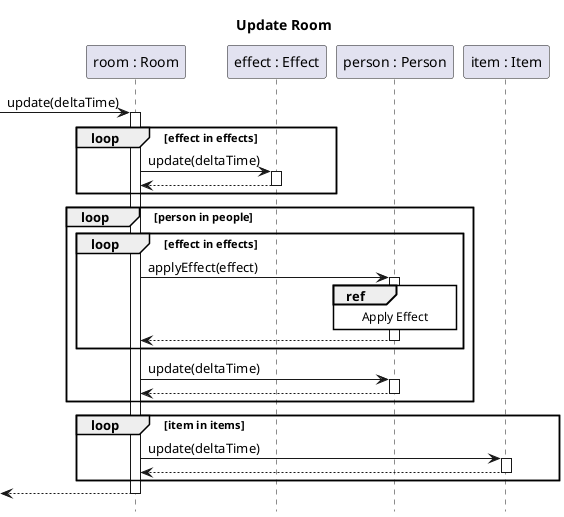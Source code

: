 @startuml room-update
title Update Room
hide footbox
autoactivate on
skinparam SequenceReferenceBackgroundColor white

participant "room : Room" as room
participant "effect : Effect" as effect
participant "person : Person" as person
participant "item : Item" as item

[-> room : update(deltaTime)
loop effect in effects
	room -> effect : update(deltaTime)
	return
end
loop person in people
	loop effect in effects
		room -> person ++: applyEffect(effect)
			ref over person: Apply Effect
		return
	end
	room -> person : update(deltaTime)
	return
end
loop item in items
	room -> item : update(deltaTime)
	return
end
return

@enduml